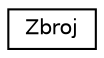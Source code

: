 digraph "Graphical Class Hierarchy"
{
  edge [fontname="Helvetica",fontsize="10",labelfontname="Helvetica",labelfontsize="10"];
  node [fontname="Helvetica",fontsize="10",shape=record];
  rankdir="LR";
  Node1 [label="Zbroj",height=0.2,width=0.4,color="black", fillcolor="white", style="filled",URL="$class_zbroj.html",tooltip="Trida reprezentujici Zbroj tridy Hrdina. "];
}
